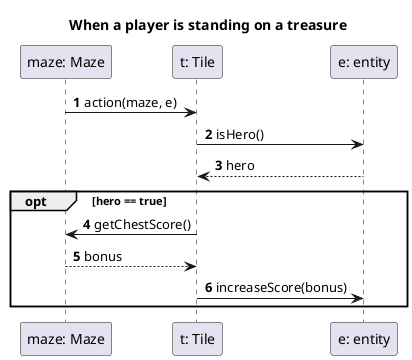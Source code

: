 @startuml

title When a player is standing on a treasure
autonumber

participant "maze: Maze" as m
participant "t: Tile" as t
participant "e: entity" as e

m -> t: action(maze, e)

t -> e: isHero()

e --> t: hero

opt hero == true

    t -> m: getChestScore()

    m --> t: bonus

    t -> e: increaseScore(bonus)

end

@enduml